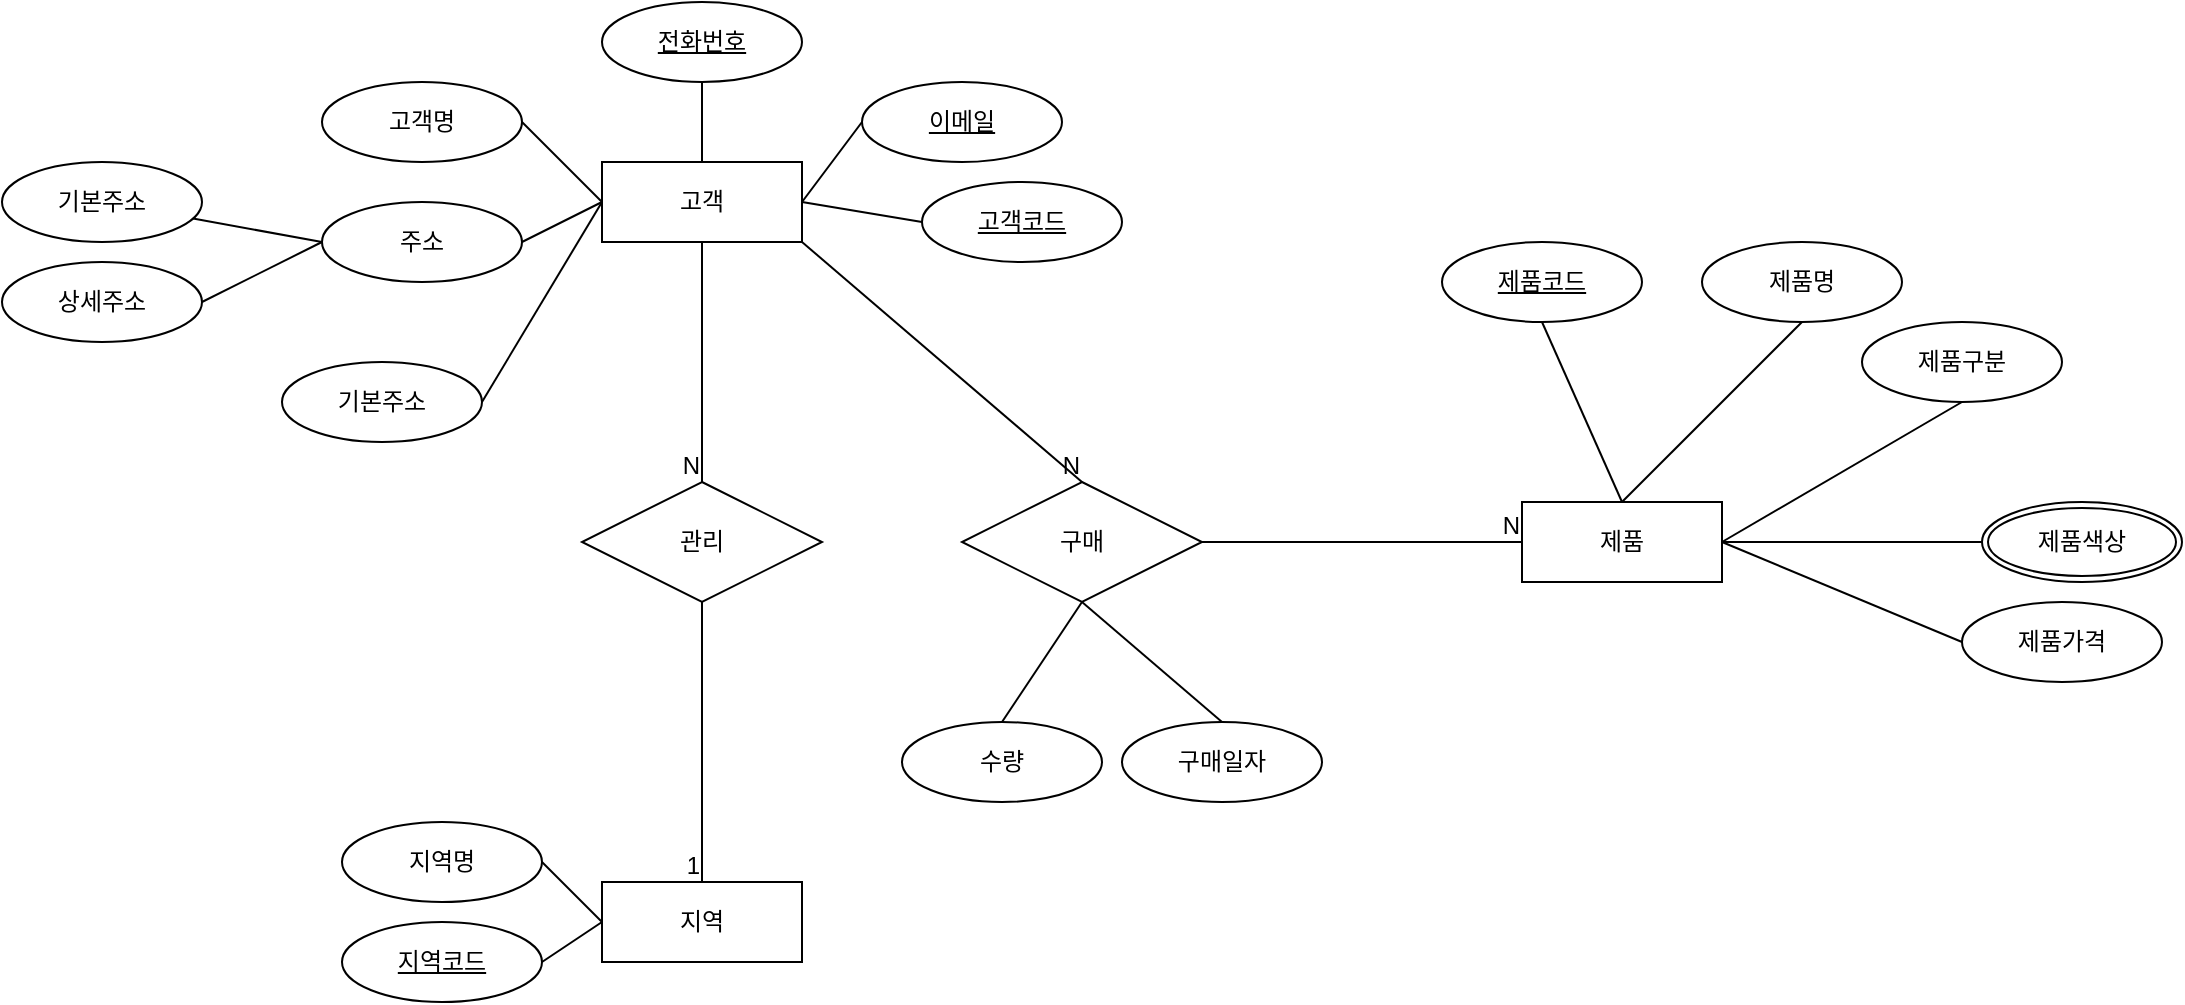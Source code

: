 <mxfile version="22.1.16" type="github">
  <diagram name="페이지-1" id="XXd5la0gGxo-WiuPi_Nq">
    <mxGraphModel dx="1674" dy="780" grid="1" gridSize="10" guides="1" tooltips="1" connect="1" arrows="1" fold="1" page="1" pageScale="1" pageWidth="827" pageHeight="1169" math="0" shadow="0">
      <root>
        <mxCell id="0" />
        <mxCell id="1" parent="0" />
        <mxCell id="Sp2O6UVeh7xAuPdAi9yz-2" value="고객" style="whiteSpace=wrap;html=1;align=center;" vertex="1" parent="1">
          <mxGeometry x="360" y="680" width="100" height="40" as="geometry" />
        </mxCell>
        <mxCell id="Sp2O6UVeh7xAuPdAi9yz-3" value="고객명" style="ellipse;whiteSpace=wrap;html=1;align=center;" vertex="1" parent="1">
          <mxGeometry x="220" y="640" width="100" height="40" as="geometry" />
        </mxCell>
        <mxCell id="Sp2O6UVeh7xAuPdAi9yz-4" value="" style="endArrow=none;html=1;rounded=0;exitX=1;exitY=0.5;exitDx=0;exitDy=0;entryX=0;entryY=0.5;entryDx=0;entryDy=0;" edge="1" parent="1" source="Sp2O6UVeh7xAuPdAi9yz-3" target="Sp2O6UVeh7xAuPdAi9yz-2">
          <mxGeometry relative="1" as="geometry">
            <mxPoint x="330" y="700" as="sourcePoint" />
            <mxPoint x="490" y="700" as="targetPoint" />
          </mxGeometry>
        </mxCell>
        <mxCell id="Sp2O6UVeh7xAuPdAi9yz-6" value="" style="endArrow=none;html=1;rounded=0;entryX=0.5;entryY=1;entryDx=0;entryDy=0;" edge="1" parent="1" source="Sp2O6UVeh7xAuPdAi9yz-2">
          <mxGeometry relative="1" as="geometry">
            <mxPoint x="330" y="700" as="sourcePoint" />
            <mxPoint x="410" y="640" as="targetPoint" />
          </mxGeometry>
        </mxCell>
        <mxCell id="Sp2O6UVeh7xAuPdAi9yz-8" value="전화번호" style="ellipse;whiteSpace=wrap;html=1;align=center;fontStyle=4;" vertex="1" parent="1">
          <mxGeometry x="360" y="600" width="100" height="40" as="geometry" />
        </mxCell>
        <mxCell id="Sp2O6UVeh7xAuPdAi9yz-11" value="" style="endArrow=none;html=1;rounded=0;exitX=1;exitY=0.5;exitDx=0;exitDy=0;entryX=0;entryY=0.5;entryDx=0;entryDy=0;" edge="1" parent="1" source="Sp2O6UVeh7xAuPdAi9yz-2">
          <mxGeometry relative="1" as="geometry">
            <mxPoint x="330" y="600" as="sourcePoint" />
            <mxPoint x="490" y="660" as="targetPoint" />
          </mxGeometry>
        </mxCell>
        <mxCell id="Sp2O6UVeh7xAuPdAi9yz-12" value="이메일" style="ellipse;whiteSpace=wrap;html=1;align=center;fontStyle=4;" vertex="1" parent="1">
          <mxGeometry x="490" y="640" width="100" height="40" as="geometry" />
        </mxCell>
        <mxCell id="Sp2O6UVeh7xAuPdAi9yz-13" value="고객코드" style="ellipse;whiteSpace=wrap;html=1;align=center;fontStyle=4;" vertex="1" parent="1">
          <mxGeometry x="520" y="690" width="100" height="40" as="geometry" />
        </mxCell>
        <mxCell id="Sp2O6UVeh7xAuPdAi9yz-14" value="" style="endArrow=none;html=1;rounded=0;exitX=1;exitY=0.5;exitDx=0;exitDy=0;entryX=0;entryY=0.5;entryDx=0;entryDy=0;" edge="1" parent="1" source="Sp2O6UVeh7xAuPdAi9yz-2" target="Sp2O6UVeh7xAuPdAi9yz-13">
          <mxGeometry relative="1" as="geometry">
            <mxPoint x="330" y="600" as="sourcePoint" />
            <mxPoint x="490" y="600" as="targetPoint" />
          </mxGeometry>
        </mxCell>
        <mxCell id="Sp2O6UVeh7xAuPdAi9yz-15" value="주소" style="ellipse;whiteSpace=wrap;html=1;align=center;" vertex="1" parent="1">
          <mxGeometry x="220" y="700" width="100" height="40" as="geometry" />
        </mxCell>
        <mxCell id="Sp2O6UVeh7xAuPdAi9yz-16" value="" style="endArrow=none;html=1;rounded=0;exitX=1;exitY=0.5;exitDx=0;exitDy=0;entryX=0;entryY=0.5;entryDx=0;entryDy=0;" edge="1" parent="1" source="Sp2O6UVeh7xAuPdAi9yz-15" target="Sp2O6UVeh7xAuPdAi9yz-2">
          <mxGeometry relative="1" as="geometry">
            <mxPoint x="390" y="690" as="sourcePoint" />
            <mxPoint x="550" y="690" as="targetPoint" />
          </mxGeometry>
        </mxCell>
        <mxCell id="Sp2O6UVeh7xAuPdAi9yz-17" value="기본주소" style="ellipse;whiteSpace=wrap;html=1;align=center;" vertex="1" parent="1">
          <mxGeometry x="60" y="680" width="100" height="40" as="geometry" />
        </mxCell>
        <mxCell id="Sp2O6UVeh7xAuPdAi9yz-19" value="상세주소" style="ellipse;whiteSpace=wrap;html=1;align=center;" vertex="1" parent="1">
          <mxGeometry x="60" y="730" width="100" height="40" as="geometry" />
        </mxCell>
        <mxCell id="Sp2O6UVeh7xAuPdAi9yz-20" value="" style="endArrow=none;html=1;rounded=0;exitX=1;exitY=0.5;exitDx=0;exitDy=0;entryX=0;entryY=0.5;entryDx=0;entryDy=0;" edge="1" parent="1" source="Sp2O6UVeh7xAuPdAi9yz-19" target="Sp2O6UVeh7xAuPdAi9yz-15">
          <mxGeometry relative="1" as="geometry">
            <mxPoint x="360" y="690" as="sourcePoint" />
            <mxPoint x="520" y="690" as="targetPoint" />
          </mxGeometry>
        </mxCell>
        <mxCell id="Sp2O6UVeh7xAuPdAi9yz-21" value="" style="endArrow=none;html=1;rounded=0;entryX=0;entryY=0.5;entryDx=0;entryDy=0;" edge="1" parent="1" source="Sp2O6UVeh7xAuPdAi9yz-17" target="Sp2O6UVeh7xAuPdAi9yz-15">
          <mxGeometry relative="1" as="geometry">
            <mxPoint x="360" y="690" as="sourcePoint" />
            <mxPoint x="520" y="690" as="targetPoint" />
          </mxGeometry>
        </mxCell>
        <mxCell id="Sp2O6UVeh7xAuPdAi9yz-22" value="기본주소" style="ellipse;whiteSpace=wrap;html=1;align=center;" vertex="1" parent="1">
          <mxGeometry x="200" y="780" width="100" height="40" as="geometry" />
        </mxCell>
        <mxCell id="Sp2O6UVeh7xAuPdAi9yz-23" value="" style="endArrow=none;html=1;rounded=0;exitX=1;exitY=0.5;exitDx=0;exitDy=0;" edge="1" parent="1" source="Sp2O6UVeh7xAuPdAi9yz-22">
          <mxGeometry relative="1" as="geometry">
            <mxPoint x="360" y="690" as="sourcePoint" />
            <mxPoint x="360" y="700" as="targetPoint" />
          </mxGeometry>
        </mxCell>
        <mxCell id="Sp2O6UVeh7xAuPdAi9yz-24" value="관리" style="shape=rhombus;perimeter=rhombusPerimeter;whiteSpace=wrap;html=1;align=center;" vertex="1" parent="1">
          <mxGeometry x="350" y="840" width="120" height="60" as="geometry" />
        </mxCell>
        <mxCell id="Sp2O6UVeh7xAuPdAi9yz-25" value="" style="endArrow=none;html=1;rounded=0;entryX=0.5;entryY=0;entryDx=0;entryDy=0;exitX=0.5;exitY=1;exitDx=0;exitDy=0;" edge="1" parent="1" source="Sp2O6UVeh7xAuPdAi9yz-2" target="Sp2O6UVeh7xAuPdAi9yz-24">
          <mxGeometry relative="1" as="geometry">
            <mxPoint x="360" y="690" as="sourcePoint" />
            <mxPoint x="520" y="690" as="targetPoint" />
          </mxGeometry>
        </mxCell>
        <mxCell id="Sp2O6UVeh7xAuPdAi9yz-26" value="N" style="resizable=0;html=1;whiteSpace=wrap;align=right;verticalAlign=bottom;" connectable="0" vertex="1" parent="Sp2O6UVeh7xAuPdAi9yz-25">
          <mxGeometry x="1" relative="1" as="geometry" />
        </mxCell>
        <mxCell id="Sp2O6UVeh7xAuPdAi9yz-27" value="" style="endArrow=none;html=1;rounded=0;exitX=0.5;exitY=1;exitDx=0;exitDy=0;" edge="1" parent="1" source="Sp2O6UVeh7xAuPdAi9yz-24">
          <mxGeometry relative="1" as="geometry">
            <mxPoint x="360" y="990" as="sourcePoint" />
            <mxPoint x="410" y="1040" as="targetPoint" />
          </mxGeometry>
        </mxCell>
        <mxCell id="Sp2O6UVeh7xAuPdAi9yz-28" value="1" style="resizable=0;html=1;whiteSpace=wrap;align=right;verticalAlign=bottom;" connectable="0" vertex="1" parent="Sp2O6UVeh7xAuPdAi9yz-27">
          <mxGeometry x="1" relative="1" as="geometry" />
        </mxCell>
        <mxCell id="Sp2O6UVeh7xAuPdAi9yz-29" value="지역" style="whiteSpace=wrap;html=1;align=center;" vertex="1" parent="1">
          <mxGeometry x="360" y="1040" width="100" height="40" as="geometry" />
        </mxCell>
        <mxCell id="Sp2O6UVeh7xAuPdAi9yz-32" value="지역명" style="ellipse;whiteSpace=wrap;html=1;align=center;" vertex="1" parent="1">
          <mxGeometry x="230" y="1010" width="100" height="40" as="geometry" />
        </mxCell>
        <mxCell id="Sp2O6UVeh7xAuPdAi9yz-33" value="지역코드" style="ellipse;whiteSpace=wrap;html=1;align=center;fontStyle=4;" vertex="1" parent="1">
          <mxGeometry x="230" y="1060" width="100" height="40" as="geometry" />
        </mxCell>
        <mxCell id="Sp2O6UVeh7xAuPdAi9yz-34" value="" style="endArrow=none;html=1;rounded=0;exitX=1;exitY=0.5;exitDx=0;exitDy=0;entryX=0;entryY=0.5;entryDx=0;entryDy=0;" edge="1" parent="1" source="Sp2O6UVeh7xAuPdAi9yz-33" target="Sp2O6UVeh7xAuPdAi9yz-29">
          <mxGeometry relative="1" as="geometry">
            <mxPoint x="360" y="990" as="sourcePoint" />
            <mxPoint x="520" y="990" as="targetPoint" />
          </mxGeometry>
        </mxCell>
        <mxCell id="Sp2O6UVeh7xAuPdAi9yz-39" value="" style="endArrow=none;html=1;rounded=0;exitX=1;exitY=0.5;exitDx=0;exitDy=0;entryX=0;entryY=0.5;entryDx=0;entryDy=0;" edge="1" parent="1" source="Sp2O6UVeh7xAuPdAi9yz-32" target="Sp2O6UVeh7xAuPdAi9yz-29">
          <mxGeometry relative="1" as="geometry">
            <mxPoint x="360" y="990" as="sourcePoint" />
            <mxPoint x="520" y="990" as="targetPoint" />
          </mxGeometry>
        </mxCell>
        <mxCell id="Sp2O6UVeh7xAuPdAi9yz-41" value="구매" style="shape=rhombus;perimeter=rhombusPerimeter;whiteSpace=wrap;html=1;align=center;" vertex="1" parent="1">
          <mxGeometry x="540" y="840" width="120" height="60" as="geometry" />
        </mxCell>
        <mxCell id="Sp2O6UVeh7xAuPdAi9yz-42" value="" style="endArrow=none;html=1;rounded=0;exitX=0.5;exitY=1;exitDx=0;exitDy=0;" edge="1" parent="1" source="Sp2O6UVeh7xAuPdAi9yz-41">
          <mxGeometry relative="1" as="geometry">
            <mxPoint x="550" y="940" as="sourcePoint" />
            <mxPoint x="560" y="960" as="targetPoint" />
          </mxGeometry>
        </mxCell>
        <mxCell id="Sp2O6UVeh7xAuPdAi9yz-43" value="수량" style="ellipse;whiteSpace=wrap;html=1;align=center;" vertex="1" parent="1">
          <mxGeometry x="510" y="960" width="100" height="40" as="geometry" />
        </mxCell>
        <mxCell id="Sp2O6UVeh7xAuPdAi9yz-44" value="" style="endArrow=none;html=1;rounded=0;entryX=0.5;entryY=0;entryDx=0;entryDy=0;" edge="1" parent="1" target="Sp2O6UVeh7xAuPdAi9yz-45">
          <mxGeometry relative="1" as="geometry">
            <mxPoint x="600" y="900" as="sourcePoint" />
            <mxPoint x="640" y="960" as="targetPoint" />
          </mxGeometry>
        </mxCell>
        <mxCell id="Sp2O6UVeh7xAuPdAi9yz-45" value="구매일자" style="ellipse;whiteSpace=wrap;html=1;align=center;" vertex="1" parent="1">
          <mxGeometry x="620" y="960" width="100" height="40" as="geometry" />
        </mxCell>
        <mxCell id="Sp2O6UVeh7xAuPdAi9yz-48" value="" style="endArrow=none;html=1;rounded=0;exitX=1;exitY=1;exitDx=0;exitDy=0;entryX=0.5;entryY=0;entryDx=0;entryDy=0;" edge="1" parent="1" source="Sp2O6UVeh7xAuPdAi9yz-2" target="Sp2O6UVeh7xAuPdAi9yz-41">
          <mxGeometry relative="1" as="geometry">
            <mxPoint x="550" y="940" as="sourcePoint" />
            <mxPoint x="610" y="830" as="targetPoint" />
          </mxGeometry>
        </mxCell>
        <mxCell id="Sp2O6UVeh7xAuPdAi9yz-49" value="N" style="resizable=0;html=1;whiteSpace=wrap;align=right;verticalAlign=bottom;" connectable="0" vertex="1" parent="Sp2O6UVeh7xAuPdAi9yz-48">
          <mxGeometry x="1" relative="1" as="geometry" />
        </mxCell>
        <mxCell id="Sp2O6UVeh7xAuPdAi9yz-50" value="" style="endArrow=none;html=1;rounded=0;exitX=1;exitY=0.5;exitDx=0;exitDy=0;" edge="1" parent="1" source="Sp2O6UVeh7xAuPdAi9yz-41">
          <mxGeometry relative="1" as="geometry">
            <mxPoint x="660" y="910" as="sourcePoint" />
            <mxPoint x="820" y="870" as="targetPoint" />
          </mxGeometry>
        </mxCell>
        <mxCell id="Sp2O6UVeh7xAuPdAi9yz-51" value="N" style="resizable=0;html=1;whiteSpace=wrap;align=right;verticalAlign=bottom;" connectable="0" vertex="1" parent="Sp2O6UVeh7xAuPdAi9yz-50">
          <mxGeometry x="1" relative="1" as="geometry" />
        </mxCell>
        <mxCell id="Sp2O6UVeh7xAuPdAi9yz-53" value="제품" style="whiteSpace=wrap;html=1;align=center;" vertex="1" parent="1">
          <mxGeometry x="820" y="850" width="100" height="40" as="geometry" />
        </mxCell>
        <mxCell id="Sp2O6UVeh7xAuPdAi9yz-54" value="" style="endArrow=none;html=1;rounded=0;entryX=0.5;entryY=0;entryDx=0;entryDy=0;" edge="1" parent="1" target="Sp2O6UVeh7xAuPdAi9yz-53">
          <mxGeometry relative="1" as="geometry">
            <mxPoint x="830" y="760" as="sourcePoint" />
            <mxPoint x="820" y="910" as="targetPoint" />
          </mxGeometry>
        </mxCell>
        <mxCell id="Sp2O6UVeh7xAuPdAi9yz-55" value="제품코드" style="ellipse;whiteSpace=wrap;html=1;align=center;fontStyle=4;" vertex="1" parent="1">
          <mxGeometry x="780" y="720" width="100" height="40" as="geometry" />
        </mxCell>
        <mxCell id="Sp2O6UVeh7xAuPdAi9yz-56" value="" style="endArrow=none;html=1;rounded=0;entryX=0.5;entryY=0;entryDx=0;entryDy=0;" edge="1" parent="1" target="Sp2O6UVeh7xAuPdAi9yz-53">
          <mxGeometry relative="1" as="geometry">
            <mxPoint x="960" y="760" as="sourcePoint" />
            <mxPoint x="820" y="910" as="targetPoint" />
          </mxGeometry>
        </mxCell>
        <mxCell id="Sp2O6UVeh7xAuPdAi9yz-57" value="제품명" style="ellipse;whiteSpace=wrap;html=1;align=center;" vertex="1" parent="1">
          <mxGeometry x="910" y="720" width="100" height="40" as="geometry" />
        </mxCell>
        <mxCell id="Sp2O6UVeh7xAuPdAi9yz-58" value="" style="endArrow=none;html=1;rounded=0;exitX=1;exitY=0.5;exitDx=0;exitDy=0;" edge="1" parent="1" source="Sp2O6UVeh7xAuPdAi9yz-53">
          <mxGeometry relative="1" as="geometry">
            <mxPoint x="660" y="810" as="sourcePoint" />
            <mxPoint x="1040" y="800" as="targetPoint" />
          </mxGeometry>
        </mxCell>
        <mxCell id="Sp2O6UVeh7xAuPdAi9yz-59" value="제품구분" style="ellipse;whiteSpace=wrap;html=1;align=center;" vertex="1" parent="1">
          <mxGeometry x="990" y="760" width="100" height="40" as="geometry" />
        </mxCell>
        <mxCell id="Sp2O6UVeh7xAuPdAi9yz-60" value="제품색상" style="ellipse;shape=doubleEllipse;margin=3;whiteSpace=wrap;html=1;align=center;" vertex="1" parent="1">
          <mxGeometry x="1050" y="850" width="100" height="40" as="geometry" />
        </mxCell>
        <mxCell id="Sp2O6UVeh7xAuPdAi9yz-61" value="" style="endArrow=none;html=1;rounded=0;exitX=1;exitY=0.5;exitDx=0;exitDy=0;entryX=0;entryY=0.5;entryDx=0;entryDy=0;" edge="1" parent="1" source="Sp2O6UVeh7xAuPdAi9yz-53" target="Sp2O6UVeh7xAuPdAi9yz-60">
          <mxGeometry relative="1" as="geometry">
            <mxPoint x="660" y="810" as="sourcePoint" />
            <mxPoint x="820" y="810" as="targetPoint" />
          </mxGeometry>
        </mxCell>
        <mxCell id="Sp2O6UVeh7xAuPdAi9yz-62" value="" style="endArrow=none;html=1;rounded=0;exitX=1;exitY=0.5;exitDx=0;exitDy=0;" edge="1" parent="1" source="Sp2O6UVeh7xAuPdAi9yz-53">
          <mxGeometry relative="1" as="geometry">
            <mxPoint x="660" y="810" as="sourcePoint" />
            <mxPoint x="1040" y="920" as="targetPoint" />
          </mxGeometry>
        </mxCell>
        <mxCell id="Sp2O6UVeh7xAuPdAi9yz-63" value="제품가격" style="ellipse;whiteSpace=wrap;html=1;align=center;" vertex="1" parent="1">
          <mxGeometry x="1040" y="900" width="100" height="40" as="geometry" />
        </mxCell>
      </root>
    </mxGraphModel>
  </diagram>
</mxfile>
